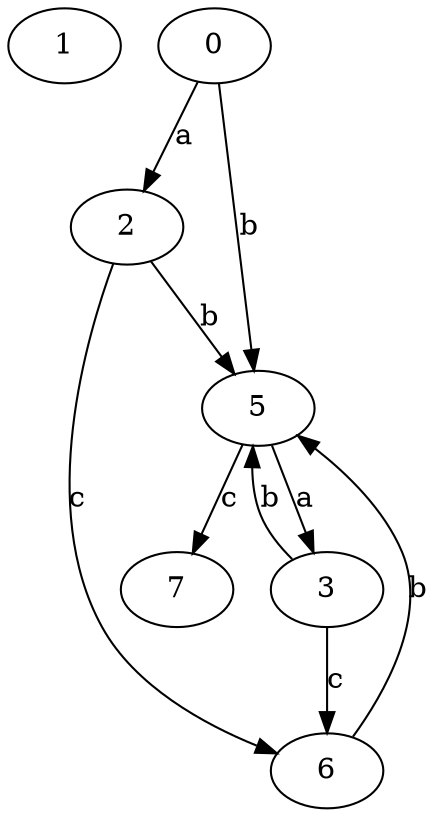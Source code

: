 strict digraph  {
1;
2;
3;
5;
6;
0;
7;
2 -> 5  [label=b];
2 -> 6  [label=c];
3 -> 5  [label=b];
3 -> 6  [label=c];
5 -> 3  [label=a];
5 -> 7  [label=c];
6 -> 5  [label=b];
0 -> 2  [label=a];
0 -> 5  [label=b];
}
